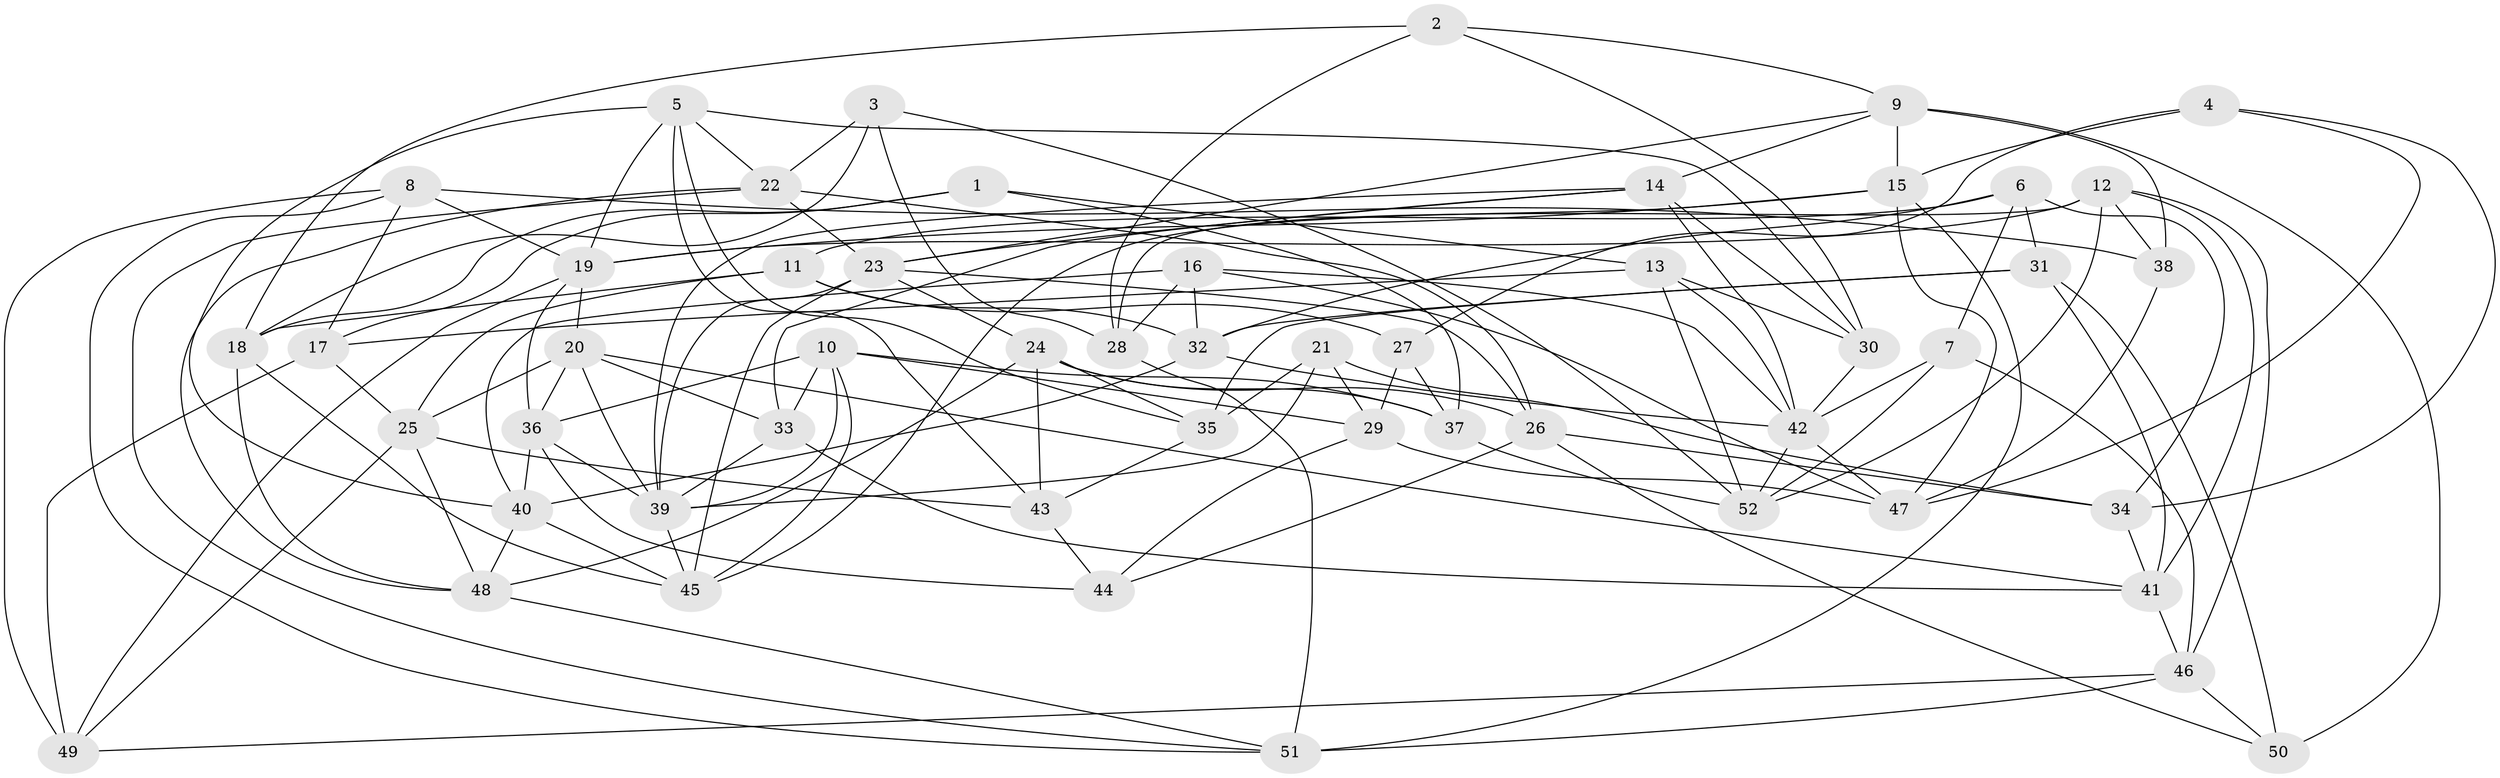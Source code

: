 // original degree distribution, {4: 1.0}
// Generated by graph-tools (version 1.1) at 2025/38/03/04/25 23:38:19]
// undirected, 52 vertices, 141 edges
graph export_dot {
  node [color=gray90,style=filled];
  1;
  2;
  3;
  4;
  5;
  6;
  7;
  8;
  9;
  10;
  11;
  12;
  13;
  14;
  15;
  16;
  17;
  18;
  19;
  20;
  21;
  22;
  23;
  24;
  25;
  26;
  27;
  28;
  29;
  30;
  31;
  32;
  33;
  34;
  35;
  36;
  37;
  38;
  39;
  40;
  41;
  42;
  43;
  44;
  45;
  46;
  47;
  48;
  49;
  50;
  51;
  52;
  1 -- 13 [weight=1.0];
  1 -- 17 [weight=1.0];
  1 -- 18 [weight=1.0];
  1 -- 37 [weight=1.0];
  2 -- 9 [weight=1.0];
  2 -- 18 [weight=1.0];
  2 -- 28 [weight=1.0];
  2 -- 30 [weight=1.0];
  3 -- 18 [weight=1.0];
  3 -- 22 [weight=1.0];
  3 -- 28 [weight=1.0];
  3 -- 52 [weight=1.0];
  4 -- 15 [weight=1.0];
  4 -- 27 [weight=1.0];
  4 -- 34 [weight=1.0];
  4 -- 47 [weight=1.0];
  5 -- 19 [weight=1.0];
  5 -- 22 [weight=1.0];
  5 -- 30 [weight=1.0];
  5 -- 35 [weight=1.0];
  5 -- 40 [weight=1.0];
  5 -- 43 [weight=1.0];
  6 -- 7 [weight=1.0];
  6 -- 11 [weight=1.0];
  6 -- 31 [weight=1.0];
  6 -- 32 [weight=1.0];
  6 -- 34 [weight=2.0];
  7 -- 42 [weight=1.0];
  7 -- 46 [weight=1.0];
  7 -- 52 [weight=1.0];
  8 -- 17 [weight=1.0];
  8 -- 19 [weight=2.0];
  8 -- 38 [weight=1.0];
  8 -- 49 [weight=1.0];
  8 -- 51 [weight=1.0];
  9 -- 14 [weight=1.0];
  9 -- 15 [weight=1.0];
  9 -- 23 [weight=1.0];
  9 -- 38 [weight=1.0];
  9 -- 50 [weight=1.0];
  10 -- 29 [weight=1.0];
  10 -- 33 [weight=1.0];
  10 -- 36 [weight=1.0];
  10 -- 37 [weight=1.0];
  10 -- 39 [weight=1.0];
  10 -- 45 [weight=1.0];
  11 -- 18 [weight=1.0];
  11 -- 25 [weight=1.0];
  11 -- 27 [weight=2.0];
  11 -- 32 [weight=1.0];
  12 -- 19 [weight=1.0];
  12 -- 28 [weight=1.0];
  12 -- 38 [weight=1.0];
  12 -- 41 [weight=1.0];
  12 -- 46 [weight=1.0];
  12 -- 52 [weight=1.0];
  13 -- 17 [weight=1.0];
  13 -- 30 [weight=2.0];
  13 -- 42 [weight=1.0];
  13 -- 52 [weight=1.0];
  14 -- 23 [weight=2.0];
  14 -- 30 [weight=1.0];
  14 -- 33 [weight=2.0];
  14 -- 39 [weight=1.0];
  14 -- 42 [weight=1.0];
  15 -- 19 [weight=1.0];
  15 -- 45 [weight=1.0];
  15 -- 47 [weight=1.0];
  15 -- 51 [weight=1.0];
  16 -- 28 [weight=2.0];
  16 -- 32 [weight=1.0];
  16 -- 40 [weight=1.0];
  16 -- 42 [weight=1.0];
  16 -- 47 [weight=1.0];
  17 -- 25 [weight=1.0];
  17 -- 49 [weight=2.0];
  18 -- 45 [weight=1.0];
  18 -- 48 [weight=1.0];
  19 -- 20 [weight=1.0];
  19 -- 36 [weight=1.0];
  19 -- 49 [weight=1.0];
  20 -- 25 [weight=1.0];
  20 -- 33 [weight=1.0];
  20 -- 36 [weight=1.0];
  20 -- 39 [weight=1.0];
  20 -- 41 [weight=1.0];
  21 -- 29 [weight=1.0];
  21 -- 34 [weight=1.0];
  21 -- 35 [weight=1.0];
  21 -- 39 [weight=1.0];
  22 -- 23 [weight=1.0];
  22 -- 26 [weight=1.0];
  22 -- 48 [weight=1.0];
  22 -- 51 [weight=1.0];
  23 -- 24 [weight=1.0];
  23 -- 26 [weight=1.0];
  23 -- 39 [weight=1.0];
  23 -- 45 [weight=1.0];
  24 -- 26 [weight=1.0];
  24 -- 35 [weight=1.0];
  24 -- 37 [weight=1.0];
  24 -- 43 [weight=1.0];
  24 -- 48 [weight=1.0];
  25 -- 43 [weight=1.0];
  25 -- 48 [weight=1.0];
  25 -- 49 [weight=1.0];
  26 -- 34 [weight=1.0];
  26 -- 44 [weight=1.0];
  26 -- 50 [weight=1.0];
  27 -- 29 [weight=1.0];
  27 -- 37 [weight=2.0];
  28 -- 51 [weight=1.0];
  29 -- 44 [weight=2.0];
  29 -- 47 [weight=1.0];
  30 -- 42 [weight=1.0];
  31 -- 32 [weight=1.0];
  31 -- 35 [weight=2.0];
  31 -- 41 [weight=1.0];
  31 -- 50 [weight=1.0];
  32 -- 40 [weight=1.0];
  32 -- 42 [weight=1.0];
  33 -- 39 [weight=1.0];
  33 -- 41 [weight=1.0];
  34 -- 41 [weight=1.0];
  35 -- 43 [weight=1.0];
  36 -- 39 [weight=1.0];
  36 -- 40 [weight=1.0];
  36 -- 44 [weight=1.0];
  37 -- 52 [weight=1.0];
  38 -- 47 [weight=1.0];
  39 -- 45 [weight=1.0];
  40 -- 45 [weight=1.0];
  40 -- 48 [weight=1.0];
  41 -- 46 [weight=1.0];
  42 -- 47 [weight=1.0];
  42 -- 52 [weight=1.0];
  43 -- 44 [weight=2.0];
  46 -- 49 [weight=1.0];
  46 -- 50 [weight=1.0];
  46 -- 51 [weight=1.0];
  48 -- 51 [weight=1.0];
}
